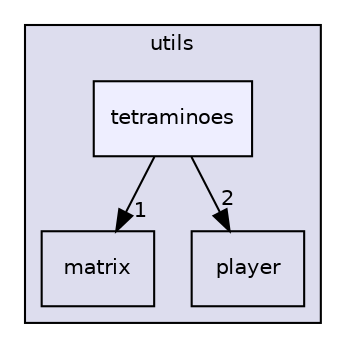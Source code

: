 digraph "src/utils/tetraminoes" {
  compound=true
  node [ fontsize="10", fontname="Helvetica"];
  edge [ labelfontsize="10", labelfontname="Helvetica"];
  subgraph clusterdir_313caf1132e152dd9b58bea13a4052ca {
    graph [ bgcolor="#ddddee", pencolor="black", label="utils" fontname="Helvetica", fontsize="10", URL="dir_313caf1132e152dd9b58bea13a4052ca.html"]
  dir_462962e8fe55afe381ca33c7e04c9298 [shape=box label="matrix" URL="dir_462962e8fe55afe381ca33c7e04c9298.html"];
  dir_ae6ef14981918a1f9fd474360960f22d [shape=box label="player" URL="dir_ae6ef14981918a1f9fd474360960f22d.html"];
  dir_04a6babf8a0d92d0a128325d6fc207d8 [shape=box, label="tetraminoes", style="filled", fillcolor="#eeeeff", pencolor="black", URL="dir_04a6babf8a0d92d0a128325d6fc207d8.html"];
  }
  dir_04a6babf8a0d92d0a128325d6fc207d8->dir_462962e8fe55afe381ca33c7e04c9298 [headlabel="1", labeldistance=1.5 headhref="dir_000006_000003.html"];
  dir_04a6babf8a0d92d0a128325d6fc207d8->dir_ae6ef14981918a1f9fd474360960f22d [headlabel="2", labeldistance=1.5 headhref="dir_000006_000005.html"];
}
